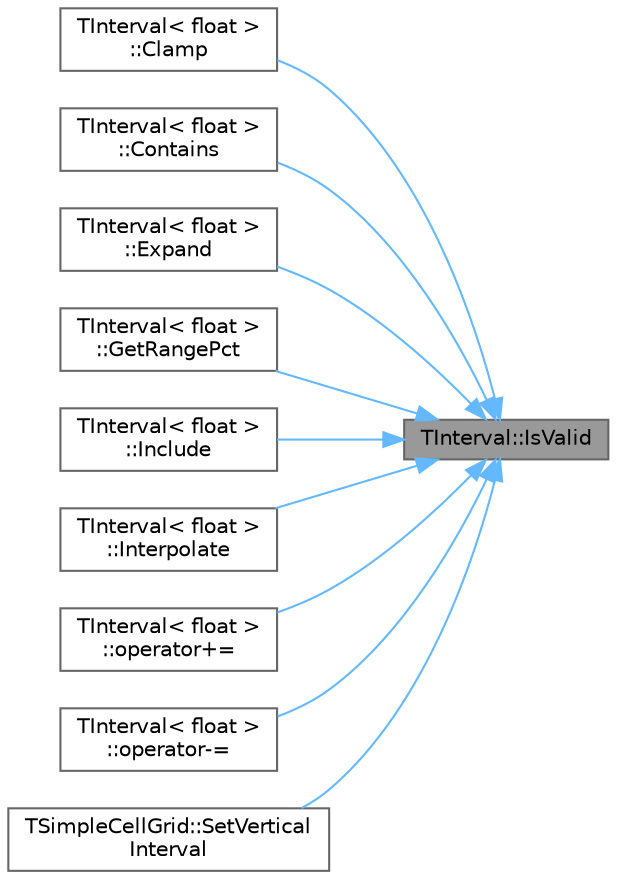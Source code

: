 digraph "TInterval::IsValid"
{
 // INTERACTIVE_SVG=YES
 // LATEX_PDF_SIZE
  bgcolor="transparent";
  edge [fontname=Helvetica,fontsize=10,labelfontname=Helvetica,labelfontsize=10];
  node [fontname=Helvetica,fontsize=10,shape=box,height=0.2,width=0.4];
  rankdir="RL";
  Node1 [id="Node000001",label="TInterval::IsValid",height=0.2,width=0.4,color="gray40", fillcolor="grey60", style="filled", fontcolor="black",tooltip="Whether interval is valid (Min <= Max)."];
  Node1 -> Node2 [id="edge1_Node000001_Node000002",dir="back",color="steelblue1",style="solid",tooltip=" "];
  Node2 [id="Node000002",label="TInterval\< float \>\l::Clamp",height=0.2,width=0.4,color="grey40", fillcolor="white", style="filled",URL="$d7/de1/structTInterval.html#a2ae8668d565863b7bc24c9f9276ffdbc",tooltip=" "];
  Node1 -> Node3 [id="edge2_Node000001_Node000003",dir="back",color="steelblue1",style="solid",tooltip=" "];
  Node3 [id="Node000003",label="TInterval\< float \>\l::Contains",height=0.2,width=0.4,color="grey40", fillcolor="white", style="filled",URL="$d7/de1/structTInterval.html#a45abd3e2a94103de5c65a1e339fabed8",tooltip=" "];
  Node1 -> Node4 [id="edge3_Node000001_Node000004",dir="back",color="steelblue1",style="solid",tooltip=" "];
  Node4 [id="Node000004",label="TInterval\< float \>\l::Expand",height=0.2,width=0.4,color="grey40", fillcolor="white", style="filled",URL="$d7/de1/structTInterval.html#a3bfd210424fbb87287631d32f29b2e9e",tooltip=" "];
  Node1 -> Node5 [id="edge4_Node000001_Node000005",dir="back",color="steelblue1",style="solid",tooltip=" "];
  Node5 [id="Node000005",label="TInterval\< float \>\l::GetRangePct",height=0.2,width=0.4,color="grey40", fillcolor="white", style="filled",URL="$d7/de1/structTInterval.html#a1abae64b07e0c8898b8caa601150807e",tooltip=" "];
  Node1 -> Node6 [id="edge5_Node000001_Node000006",dir="back",color="steelblue1",style="solid",tooltip=" "];
  Node6 [id="Node000006",label="TInterval\< float \>\l::Include",height=0.2,width=0.4,color="grey40", fillcolor="white", style="filled",URL="$d7/de1/structTInterval.html#acdcc691526a71c251f20616586b6815b",tooltip=" "];
  Node1 -> Node7 [id="edge6_Node000001_Node000007",dir="back",color="steelblue1",style="solid",tooltip=" "];
  Node7 [id="Node000007",label="TInterval\< float \>\l::Interpolate",height=0.2,width=0.4,color="grey40", fillcolor="white", style="filled",URL="$d7/de1/structTInterval.html#a98a6da3c5e918e99cd6a3135ca59e200",tooltip=" "];
  Node1 -> Node8 [id="edge7_Node000001_Node000008",dir="back",color="steelblue1",style="solid",tooltip=" "];
  Node8 [id="Node000008",label="TInterval\< float \>\l::operator+=",height=0.2,width=0.4,color="grey40", fillcolor="white", style="filled",URL="$d7/de1/structTInterval.html#a5d11bf04df6a31f003af791194e3cfeb",tooltip=" "];
  Node1 -> Node9 [id="edge8_Node000001_Node000009",dir="back",color="steelblue1",style="solid",tooltip=" "];
  Node9 [id="Node000009",label="TInterval\< float \>\l::operator-=",height=0.2,width=0.4,color="grey40", fillcolor="white", style="filled",URL="$d7/de1/structTInterval.html#a1eab617d4efe8be28dd4117106fc4d9a",tooltip=" "];
  Node1 -> Node10 [id="edge9_Node000001_Node000010",dir="back",color="steelblue1",style="solid",tooltip=" "];
  Node10 [id="Node000010",label="TSimpleCellGrid::SetVertical\lInterval",height=0.2,width=0.4,color="grey40", fillcolor="white", style="filled",URL="$d2/dcb/structTSimpleCellGrid.html#ae241fb320f39ac724e2c770ff4da1aa0",tooltip="Change the vertical position of the grid by providing an interval."];
}
